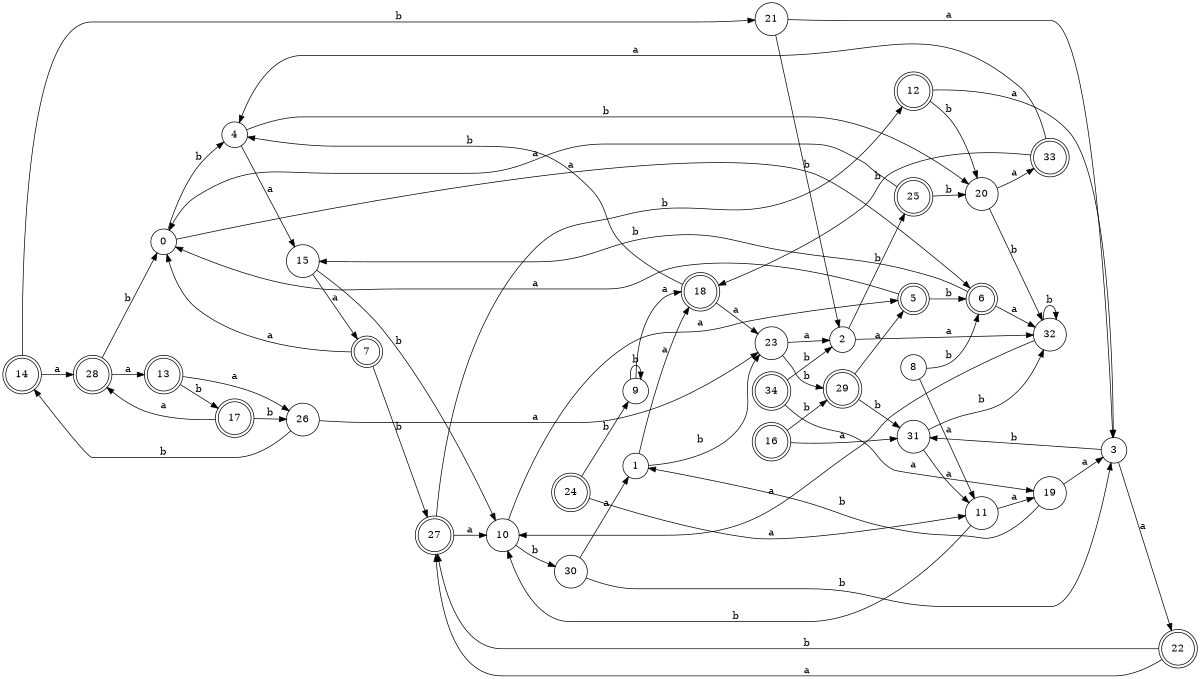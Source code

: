 digraph n28_3 {
__start0 [label="" shape="none"];

rankdir=LR;
size="8,5";

s0 [style="filled", color="black", fillcolor="white" shape="circle", label="0"];
s1 [style="filled", color="black", fillcolor="white" shape="circle", label="1"];
s2 [style="filled", color="black", fillcolor="white" shape="circle", label="2"];
s3 [style="filled", color="black", fillcolor="white" shape="circle", label="3"];
s4 [style="filled", color="black", fillcolor="white" shape="circle", label="4"];
s5 [style="rounded,filled", color="black", fillcolor="white" shape="doublecircle", label="5"];
s6 [style="rounded,filled", color="black", fillcolor="white" shape="doublecircle", label="6"];
s7 [style="rounded,filled", color="black", fillcolor="white" shape="doublecircle", label="7"];
s8 [style="filled", color="black", fillcolor="white" shape="circle", label="8"];
s9 [style="filled", color="black", fillcolor="white" shape="circle", label="9"];
s10 [style="filled", color="black", fillcolor="white" shape="circle", label="10"];
s11 [style="filled", color="black", fillcolor="white" shape="circle", label="11"];
s12 [style="rounded,filled", color="black", fillcolor="white" shape="doublecircle", label="12"];
s13 [style="rounded,filled", color="black", fillcolor="white" shape="doublecircle", label="13"];
s14 [style="rounded,filled", color="black", fillcolor="white" shape="doublecircle", label="14"];
s15 [style="filled", color="black", fillcolor="white" shape="circle", label="15"];
s16 [style="rounded,filled", color="black", fillcolor="white" shape="doublecircle", label="16"];
s17 [style="rounded,filled", color="black", fillcolor="white" shape="doublecircle", label="17"];
s18 [style="rounded,filled", color="black", fillcolor="white" shape="doublecircle", label="18"];
s19 [style="filled", color="black", fillcolor="white" shape="circle", label="19"];
s20 [style="filled", color="black", fillcolor="white" shape="circle", label="20"];
s21 [style="filled", color="black", fillcolor="white" shape="circle", label="21"];
s22 [style="rounded,filled", color="black", fillcolor="white" shape="doublecircle", label="22"];
s23 [style="filled", color="black", fillcolor="white" shape="circle", label="23"];
s24 [style="rounded,filled", color="black", fillcolor="white" shape="doublecircle", label="24"];
s25 [style="rounded,filled", color="black", fillcolor="white" shape="doublecircle", label="25"];
s26 [style="filled", color="black", fillcolor="white" shape="circle", label="26"];
s27 [style="rounded,filled", color="black", fillcolor="white" shape="doublecircle", label="27"];
s28 [style="rounded,filled", color="black", fillcolor="white" shape="doublecircle", label="28"];
s29 [style="rounded,filled", color="black", fillcolor="white" shape="doublecircle", label="29"];
s30 [style="filled", color="black", fillcolor="white" shape="circle", label="30"];
s31 [style="filled", color="black", fillcolor="white" shape="circle", label="31"];
s32 [style="filled", color="black", fillcolor="white" shape="circle", label="32"];
s33 [style="rounded,filled", color="black", fillcolor="white" shape="doublecircle", label="33"];
s34 [style="rounded,filled", color="black", fillcolor="white" shape="doublecircle", label="34"];
s0 -> s6 [label="a"];
s0 -> s4 [label="b"];
s1 -> s18 [label="a"];
s1 -> s23 [label="b"];
s2 -> s32 [label="a"];
s2 -> s25 [label="b"];
s3 -> s22 [label="a"];
s3 -> s31 [label="b"];
s4 -> s15 [label="a"];
s4 -> s20 [label="b"];
s5 -> s0 [label="a"];
s5 -> s6 [label="b"];
s6 -> s32 [label="a"];
s6 -> s15 [label="b"];
s7 -> s0 [label="a"];
s7 -> s27 [label="b"];
s8 -> s11 [label="a"];
s8 -> s6 [label="b"];
s9 -> s18 [label="a"];
s9 -> s9 [label="b"];
s10 -> s5 [label="a"];
s10 -> s30 [label="b"];
s11 -> s19 [label="a"];
s11 -> s10 [label="b"];
s12 -> s3 [label="a"];
s12 -> s20 [label="b"];
s13 -> s26 [label="a"];
s13 -> s17 [label="b"];
s14 -> s28 [label="a"];
s14 -> s21 [label="b"];
s15 -> s7 [label="a"];
s15 -> s10 [label="b"];
s16 -> s31 [label="a"];
s16 -> s29 [label="b"];
s17 -> s28 [label="a"];
s17 -> s26 [label="b"];
s18 -> s23 [label="a"];
s18 -> s4 [label="b"];
s19 -> s3 [label="a"];
s19 -> s1 [label="b"];
s20 -> s33 [label="a"];
s20 -> s32 [label="b"];
s21 -> s3 [label="a"];
s21 -> s2 [label="b"];
s22 -> s27 [label="a"];
s22 -> s27 [label="b"];
s23 -> s2 [label="a"];
s23 -> s29 [label="b"];
s24 -> s11 [label="a"];
s24 -> s9 [label="b"];
s25 -> s0 [label="a"];
s25 -> s20 [label="b"];
s26 -> s23 [label="a"];
s26 -> s14 [label="b"];
s27 -> s10 [label="a"];
s27 -> s12 [label="b"];
s28 -> s13 [label="a"];
s28 -> s0 [label="b"];
s29 -> s5 [label="a"];
s29 -> s31 [label="b"];
s30 -> s1 [label="a"];
s30 -> s3 [label="b"];
s31 -> s11 [label="a"];
s31 -> s32 [label="b"];
s32 -> s10 [label="a"];
s32 -> s32 [label="b"];
s33 -> s4 [label="a"];
s33 -> s18 [label="b"];
s34 -> s19 [label="a"];
s34 -> s2 [label="b"];

}